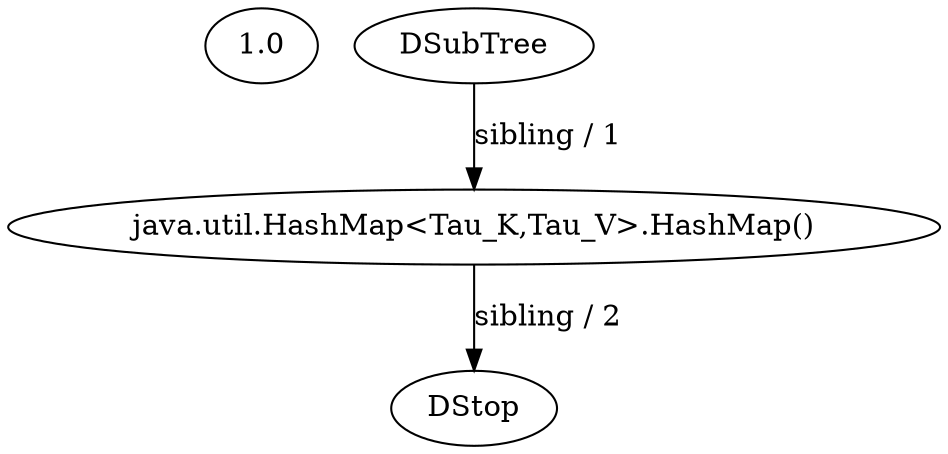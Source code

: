 // Program AST
digraph {
	1.0 [label=1.0]
	0 [label=DSubTree]
	1 [label="java.util.HashMap<Tau_K,Tau_V>.HashMap()"]
	0 -> 1 [label="sibling / 1" constraint=true direction=LR]
	2 [label=DStop]
	1 -> 2 [label="sibling / 2" constraint=true direction=LR]
}
